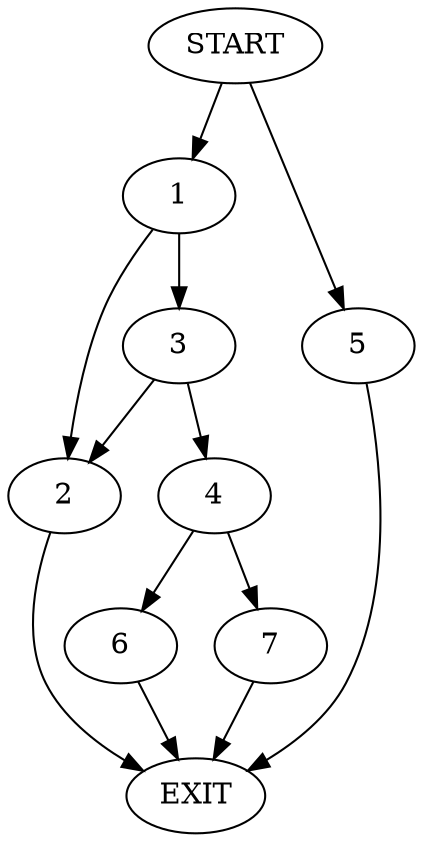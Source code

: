 digraph {
0 [label="START"]
8 [label="EXIT"]
0 -> 1
1 -> 2
1 -> 3
3 -> 2
3 -> 4
2 -> 8
0 -> 5
5 -> 8
4 -> 6
4 -> 7
6 -> 8
7 -> 8
}
